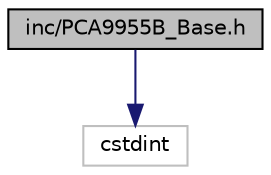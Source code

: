 digraph "inc/PCA9955B_Base.h"
{
 // LATEX_PDF_SIZE
  edge [fontname="Helvetica",fontsize="10",labelfontname="Helvetica",labelfontsize="10"];
  node [fontname="Helvetica",fontsize="10",shape=record];
  Node1 [label="inc/PCA9955B_Base.h",height=0.2,width=0.4,color="black", fillcolor="grey75", style="filled", fontcolor="black",tooltip="This file contains the PCA9955B_Base class. Inherit from it, reimplement the virtual functions and yo..."];
  Node1 -> Node2 [color="midnightblue",fontsize="10",style="solid",fontname="Helvetica"];
  Node2 [label="cstdint",height=0.2,width=0.4,color="grey75", fillcolor="white", style="filled",tooltip=" "];
}
